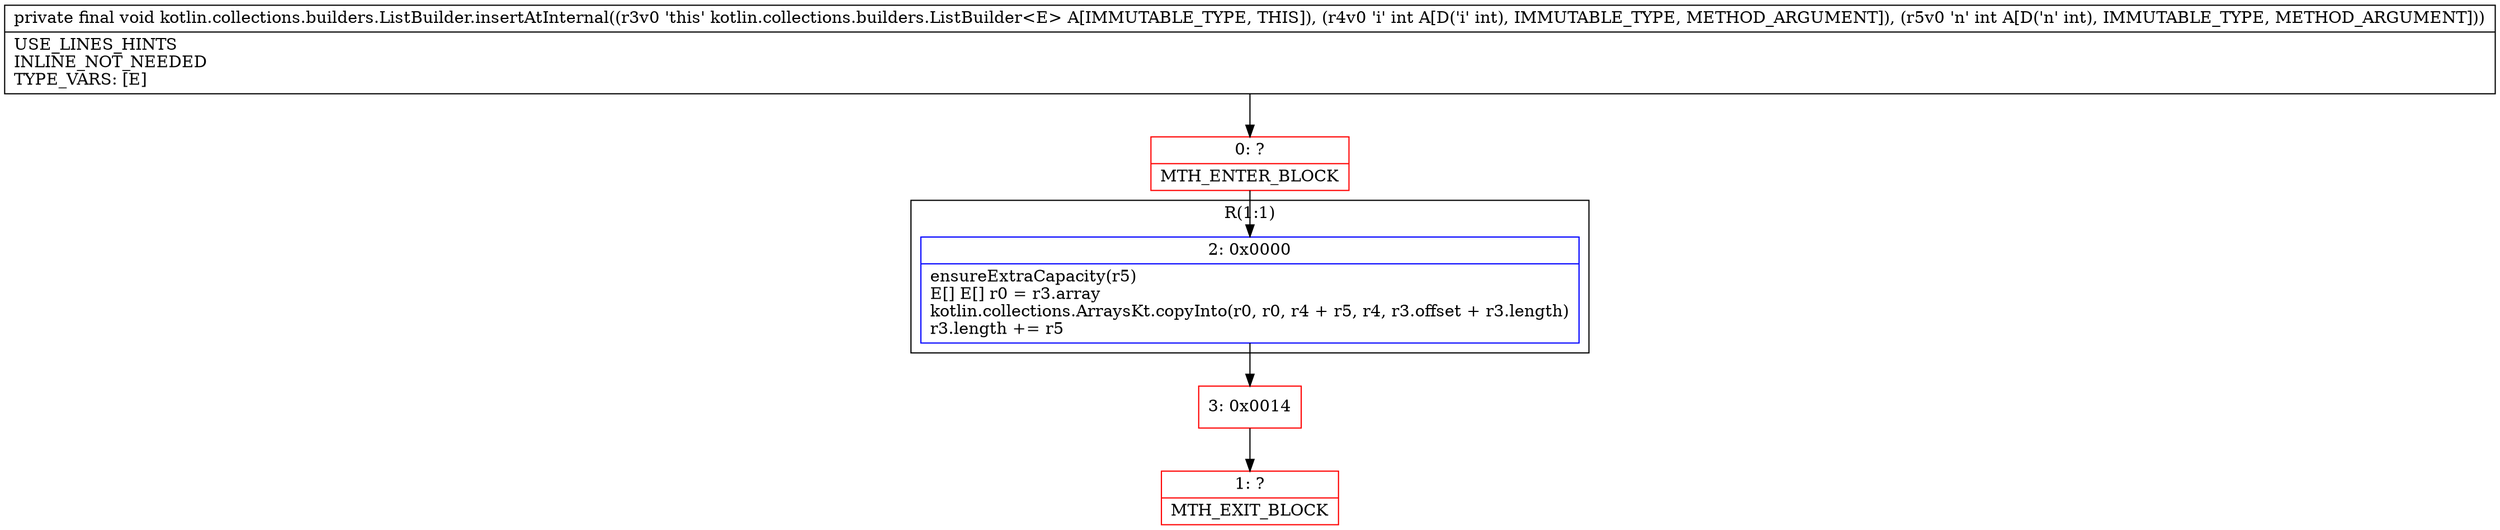 digraph "CFG forkotlin.collections.builders.ListBuilder.insertAtInternal(II)V" {
subgraph cluster_Region_582806483 {
label = "R(1:1)";
node [shape=record,color=blue];
Node_2 [shape=record,label="{2\:\ 0x0000|ensureExtraCapacity(r5)\lE[] E[] r0 = r3.array\lkotlin.collections.ArraysKt.copyInto(r0, r0, r4 + r5, r4, r3.offset + r3.length)\lr3.length += r5\l}"];
}
Node_0 [shape=record,color=red,label="{0\:\ ?|MTH_ENTER_BLOCK\l}"];
Node_3 [shape=record,color=red,label="{3\:\ 0x0014}"];
Node_1 [shape=record,color=red,label="{1\:\ ?|MTH_EXIT_BLOCK\l}"];
MethodNode[shape=record,label="{private final void kotlin.collections.builders.ListBuilder.insertAtInternal((r3v0 'this' kotlin.collections.builders.ListBuilder\<E\> A[IMMUTABLE_TYPE, THIS]), (r4v0 'i' int A[D('i' int), IMMUTABLE_TYPE, METHOD_ARGUMENT]), (r5v0 'n' int A[D('n' int), IMMUTABLE_TYPE, METHOD_ARGUMENT]))  | USE_LINES_HINTS\lINLINE_NOT_NEEDED\lTYPE_VARS: [E]\l}"];
MethodNode -> Node_0;Node_2 -> Node_3;
Node_0 -> Node_2;
Node_3 -> Node_1;
}

